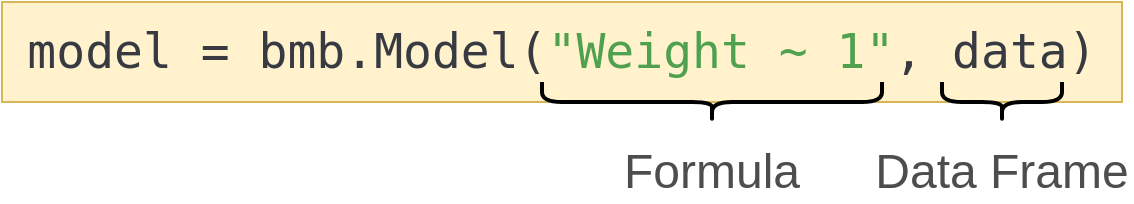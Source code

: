 <mxfile version="20.3.0" type="device"><diagram id="zgzAGspcPAOr6GGfa_WU" name="Page-1"><mxGraphModel dx="776" dy="502" grid="1" gridSize="10" guides="1" tooltips="1" connect="1" arrows="1" fold="1" page="1" pageScale="1" pageWidth="850" pageHeight="1100" math="0" shadow="0"><root><mxCell id="0"/><mxCell id="1" parent="0"/><mxCell id="VQFLqTDLhiOOeHHSHUCu-1" value="&lt;div style=&quot;color: rgb(56, 58, 66); font-family: &amp;quot;Cascadia Code&amp;quot;, &amp;quot;Droid Sans Mono&amp;quot;, &amp;quot;monospace&amp;quot;, monospace; font-size: 24px; line-height: 19px;&quot;&gt;model = bmb.Model(&lt;span style=&quot;color: rgb(80, 161, 79);&quot;&gt;&quot;Weight ~ 1&quot;&lt;/span&gt;, data)&lt;/div&gt;" style="text;html=1;align=center;verticalAlign=middle;whiteSpace=wrap;rounded=0;fillColor=#fff2cc;strokeColor=#d6b656;" vertex="1" parent="1"><mxGeometry x="160" y="270" width="560" height="50" as="geometry"/></mxCell><mxCell id="VQFLqTDLhiOOeHHSHUCu-2" value="" style="shape=curlyBracket;whiteSpace=wrap;html=1;rounded=1;flipH=1;labelBackgroundColor=none;strokeColor=default;fontSize=24;fillColor=default;direction=north;strokeWidth=2;" vertex="1" parent="1"><mxGeometry x="430" y="310" width="170" height="20" as="geometry"/></mxCell><mxCell id="VQFLqTDLhiOOeHHSHUCu-3" value="" style="shape=curlyBracket;whiteSpace=wrap;html=1;rounded=1;flipH=1;labelBackgroundColor=none;strokeColor=default;fontSize=24;fillColor=default;direction=north;strokeWidth=2;" vertex="1" parent="1"><mxGeometry x="630" y="310" width="60" height="20" as="geometry"/></mxCell><mxCell id="VQFLqTDLhiOOeHHSHUCu-6" value="&lt;font color=&quot;#4d4d4d&quot;&gt;Formula&lt;/font&gt;" style="text;html=1;strokeColor=none;fillColor=none;align=center;verticalAlign=middle;whiteSpace=wrap;rounded=0;labelBackgroundColor=none;fontSize=24;" vertex="1" parent="1"><mxGeometry x="465" y="340" width="100" height="30" as="geometry"/></mxCell><mxCell id="VQFLqTDLhiOOeHHSHUCu-7" value="&lt;font color=&quot;#4d4d4d&quot;&gt;Data Frame&lt;/font&gt;" style="text;html=1;strokeColor=none;fillColor=none;align=center;verticalAlign=middle;whiteSpace=wrap;rounded=0;labelBackgroundColor=none;fontSize=24;" vertex="1" parent="1"><mxGeometry x="595" y="340" width="130" height="30" as="geometry"/></mxCell></root></mxGraphModel></diagram></mxfile>
